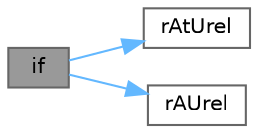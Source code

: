 digraph "if"
{
 // LATEX_PDF_SIZE
  bgcolor="transparent";
  edge [fontname=Helvetica,fontsize=10,labelfontname=Helvetica,labelfontsize=10];
  node [fontname=Helvetica,fontsize=10,shape=box,height=0.2,width=0.4];
  rankdir="LR";
  Node1 [id="Node000001",label="if",height=0.2,width=0.4,color="gray40", fillcolor="grey60", style="filled", fontcolor="black",tooltip=" "];
  Node1 -> Node2 [id="edge1_Node000001_Node000002",color="steelblue1",style="solid",tooltip=" "];
  Node2 [id="Node000002",label="rAtUrel",height=0.2,width=0.4,color="grey40", fillcolor="white", style="filled",URL="$incompressible_2pimpleFoam_2SRFPimpleFoam_2pEqn_8H.html#a68dfde9b0014448c105da5d33e052b7d",tooltip=" "];
  Node1 -> Node3 [id="edge2_Node000001_Node000003",color="steelblue1",style="solid",tooltip=" "];
  Node3 [id="Node000003",label="rAUrel",height=0.2,width=0.4,color="grey40", fillcolor="white", style="filled",URL="$incompressible_2pimpleFoam_2SRFPimpleFoam_2pEqn_8H.html#ad98dd1b717eeeca170f99af23f6b00af",tooltip=" "];
}
